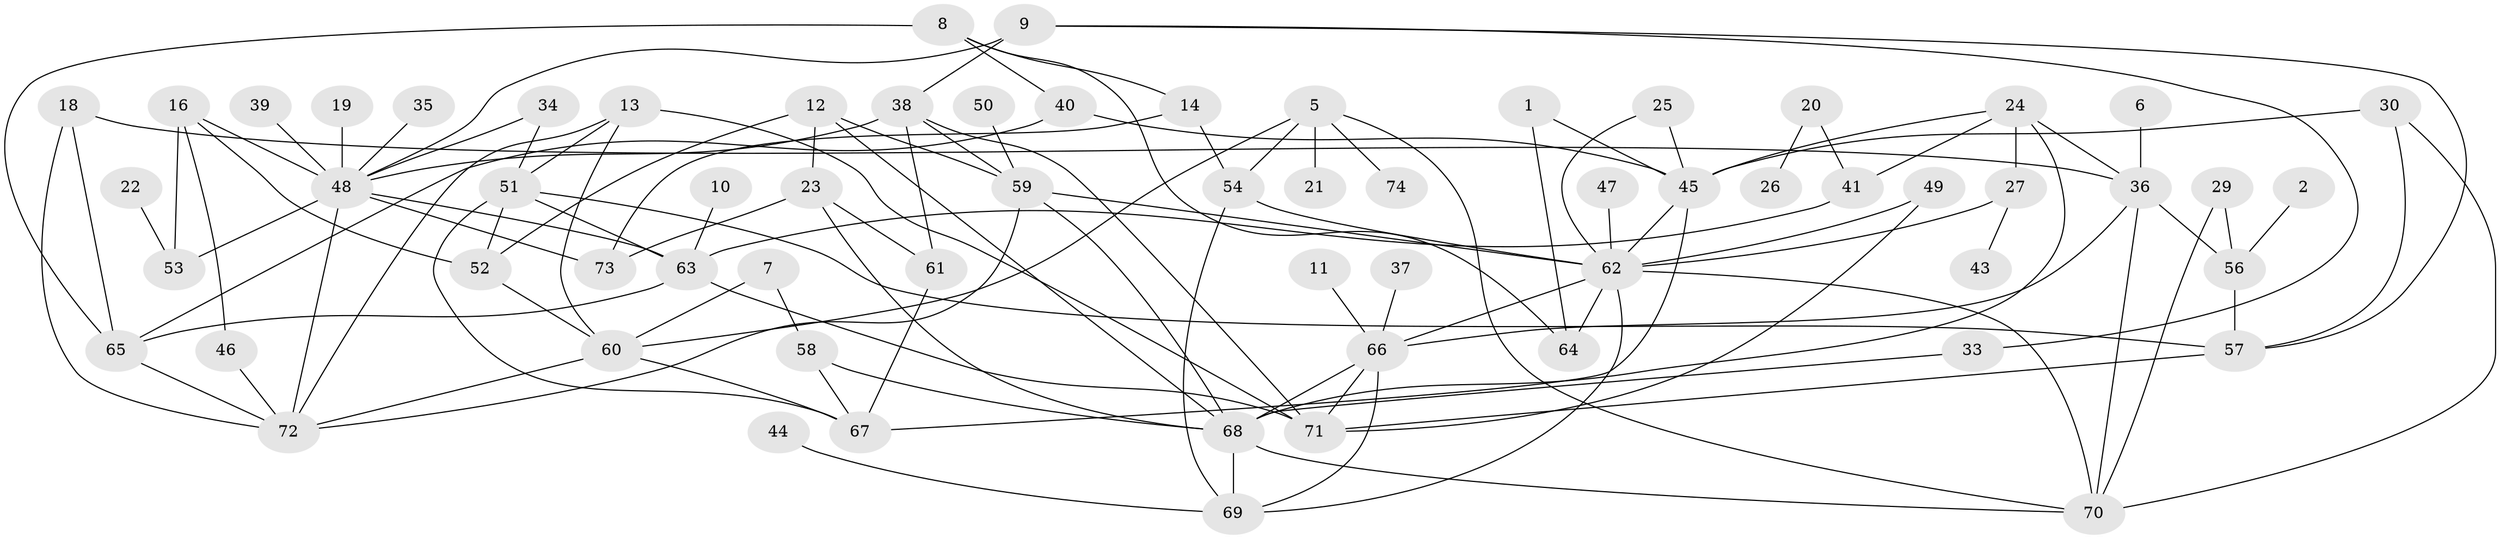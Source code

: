 // original degree distribution, {2: 0.19727891156462585, 4: 0.1564625850340136, 1: 0.22448979591836735, 5: 0.08843537414965986, 3: 0.23129251700680273, 0: 0.061224489795918366, 6: 0.04081632653061224}
// Generated by graph-tools (version 1.1) at 2025/49/03/09/25 03:49:03]
// undirected, 65 vertices, 116 edges
graph export_dot {
graph [start="1"]
  node [color=gray90,style=filled];
  1;
  2;
  5;
  6;
  7;
  8;
  9;
  10;
  11;
  12;
  13;
  14;
  16;
  18;
  19;
  20;
  21;
  22;
  23;
  24;
  25;
  26;
  27;
  29;
  30;
  33;
  34;
  35;
  36;
  37;
  38;
  39;
  40;
  41;
  43;
  44;
  45;
  46;
  47;
  48;
  49;
  50;
  51;
  52;
  53;
  54;
  56;
  57;
  58;
  59;
  60;
  61;
  62;
  63;
  64;
  65;
  66;
  67;
  68;
  69;
  70;
  71;
  72;
  73;
  74;
  1 -- 45 [weight=1.0];
  1 -- 64 [weight=1.0];
  2 -- 56 [weight=1.0];
  5 -- 21 [weight=1.0];
  5 -- 54 [weight=1.0];
  5 -- 60 [weight=1.0];
  5 -- 70 [weight=1.0];
  5 -- 74 [weight=1.0];
  6 -- 36 [weight=1.0];
  7 -- 58 [weight=1.0];
  7 -- 60 [weight=1.0];
  8 -- 14 [weight=1.0];
  8 -- 40 [weight=1.0];
  8 -- 64 [weight=1.0];
  8 -- 65 [weight=2.0];
  9 -- 33 [weight=1.0];
  9 -- 38 [weight=1.0];
  9 -- 48 [weight=2.0];
  9 -- 57 [weight=1.0];
  10 -- 63 [weight=1.0];
  11 -- 66 [weight=1.0];
  12 -- 23 [weight=1.0];
  12 -- 52 [weight=1.0];
  12 -- 59 [weight=1.0];
  12 -- 68 [weight=1.0];
  13 -- 51 [weight=1.0];
  13 -- 60 [weight=1.0];
  13 -- 71 [weight=1.0];
  13 -- 72 [weight=1.0];
  14 -- 54 [weight=1.0];
  14 -- 73 [weight=1.0];
  16 -- 46 [weight=1.0];
  16 -- 48 [weight=1.0];
  16 -- 52 [weight=1.0];
  16 -- 53 [weight=1.0];
  18 -- 36 [weight=1.0];
  18 -- 65 [weight=1.0];
  18 -- 72 [weight=1.0];
  19 -- 48 [weight=1.0];
  20 -- 26 [weight=1.0];
  20 -- 41 [weight=1.0];
  22 -- 53 [weight=1.0];
  23 -- 61 [weight=1.0];
  23 -- 68 [weight=1.0];
  23 -- 73 [weight=1.0];
  24 -- 27 [weight=1.0];
  24 -- 36 [weight=1.0];
  24 -- 41 [weight=1.0];
  24 -- 45 [weight=1.0];
  24 -- 68 [weight=1.0];
  25 -- 45 [weight=1.0];
  25 -- 62 [weight=1.0];
  27 -- 43 [weight=1.0];
  27 -- 62 [weight=1.0];
  29 -- 56 [weight=1.0];
  29 -- 70 [weight=1.0];
  30 -- 45 [weight=2.0];
  30 -- 57 [weight=1.0];
  30 -- 70 [weight=1.0];
  33 -- 68 [weight=1.0];
  34 -- 48 [weight=1.0];
  34 -- 51 [weight=1.0];
  35 -- 48 [weight=1.0];
  36 -- 56 [weight=1.0];
  36 -- 66 [weight=1.0];
  36 -- 70 [weight=1.0];
  37 -- 66 [weight=1.0];
  38 -- 48 [weight=1.0];
  38 -- 59 [weight=1.0];
  38 -- 61 [weight=1.0];
  38 -- 71 [weight=1.0];
  39 -- 48 [weight=1.0];
  40 -- 45 [weight=1.0];
  40 -- 65 [weight=1.0];
  41 -- 63 [weight=1.0];
  44 -- 69 [weight=1.0];
  45 -- 62 [weight=1.0];
  45 -- 67 [weight=1.0];
  46 -- 72 [weight=1.0];
  47 -- 62 [weight=1.0];
  48 -- 53 [weight=1.0];
  48 -- 63 [weight=1.0];
  48 -- 72 [weight=1.0];
  48 -- 73 [weight=1.0];
  49 -- 62 [weight=1.0];
  49 -- 71 [weight=1.0];
  50 -- 59 [weight=1.0];
  51 -- 52 [weight=1.0];
  51 -- 57 [weight=1.0];
  51 -- 63 [weight=1.0];
  51 -- 67 [weight=1.0];
  52 -- 60 [weight=1.0];
  54 -- 62 [weight=1.0];
  54 -- 69 [weight=1.0];
  56 -- 57 [weight=1.0];
  57 -- 71 [weight=1.0];
  58 -- 67 [weight=1.0];
  58 -- 68 [weight=1.0];
  59 -- 62 [weight=1.0];
  59 -- 68 [weight=1.0];
  59 -- 72 [weight=1.0];
  60 -- 67 [weight=1.0];
  60 -- 72 [weight=1.0];
  61 -- 67 [weight=1.0];
  62 -- 64 [weight=1.0];
  62 -- 66 [weight=1.0];
  62 -- 69 [weight=1.0];
  62 -- 70 [weight=1.0];
  63 -- 65 [weight=1.0];
  63 -- 71 [weight=1.0];
  65 -- 72 [weight=1.0];
  66 -- 68 [weight=1.0];
  66 -- 69 [weight=1.0];
  66 -- 71 [weight=1.0];
  68 -- 69 [weight=2.0];
  68 -- 70 [weight=1.0];
}
